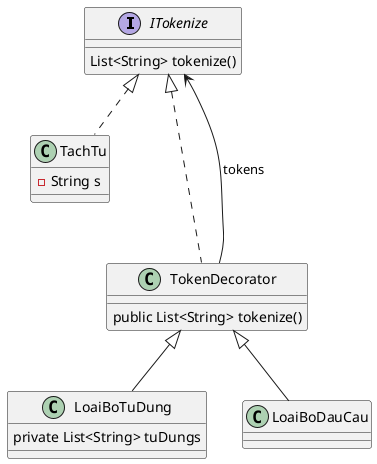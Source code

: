 @startuml
'https://plantuml.com/class-diagram

interface ITokenize {
    List<String> tokenize()
}
class TachTu {
    - String s
}
class TokenDecorator {
    public List<String> tokenize()
}
class LoaiBoTuDung {
    private List<String> tuDungs
}
class LoaiBoDauCau

ITokenize <|.. TachTu
ITokenize <|.. TokenDecorator
ITokenize <--- TokenDecorator: tokens
TokenDecorator <|-- LoaiBoTuDung
TokenDecorator <|-- LoaiBoDauCau

@enduml